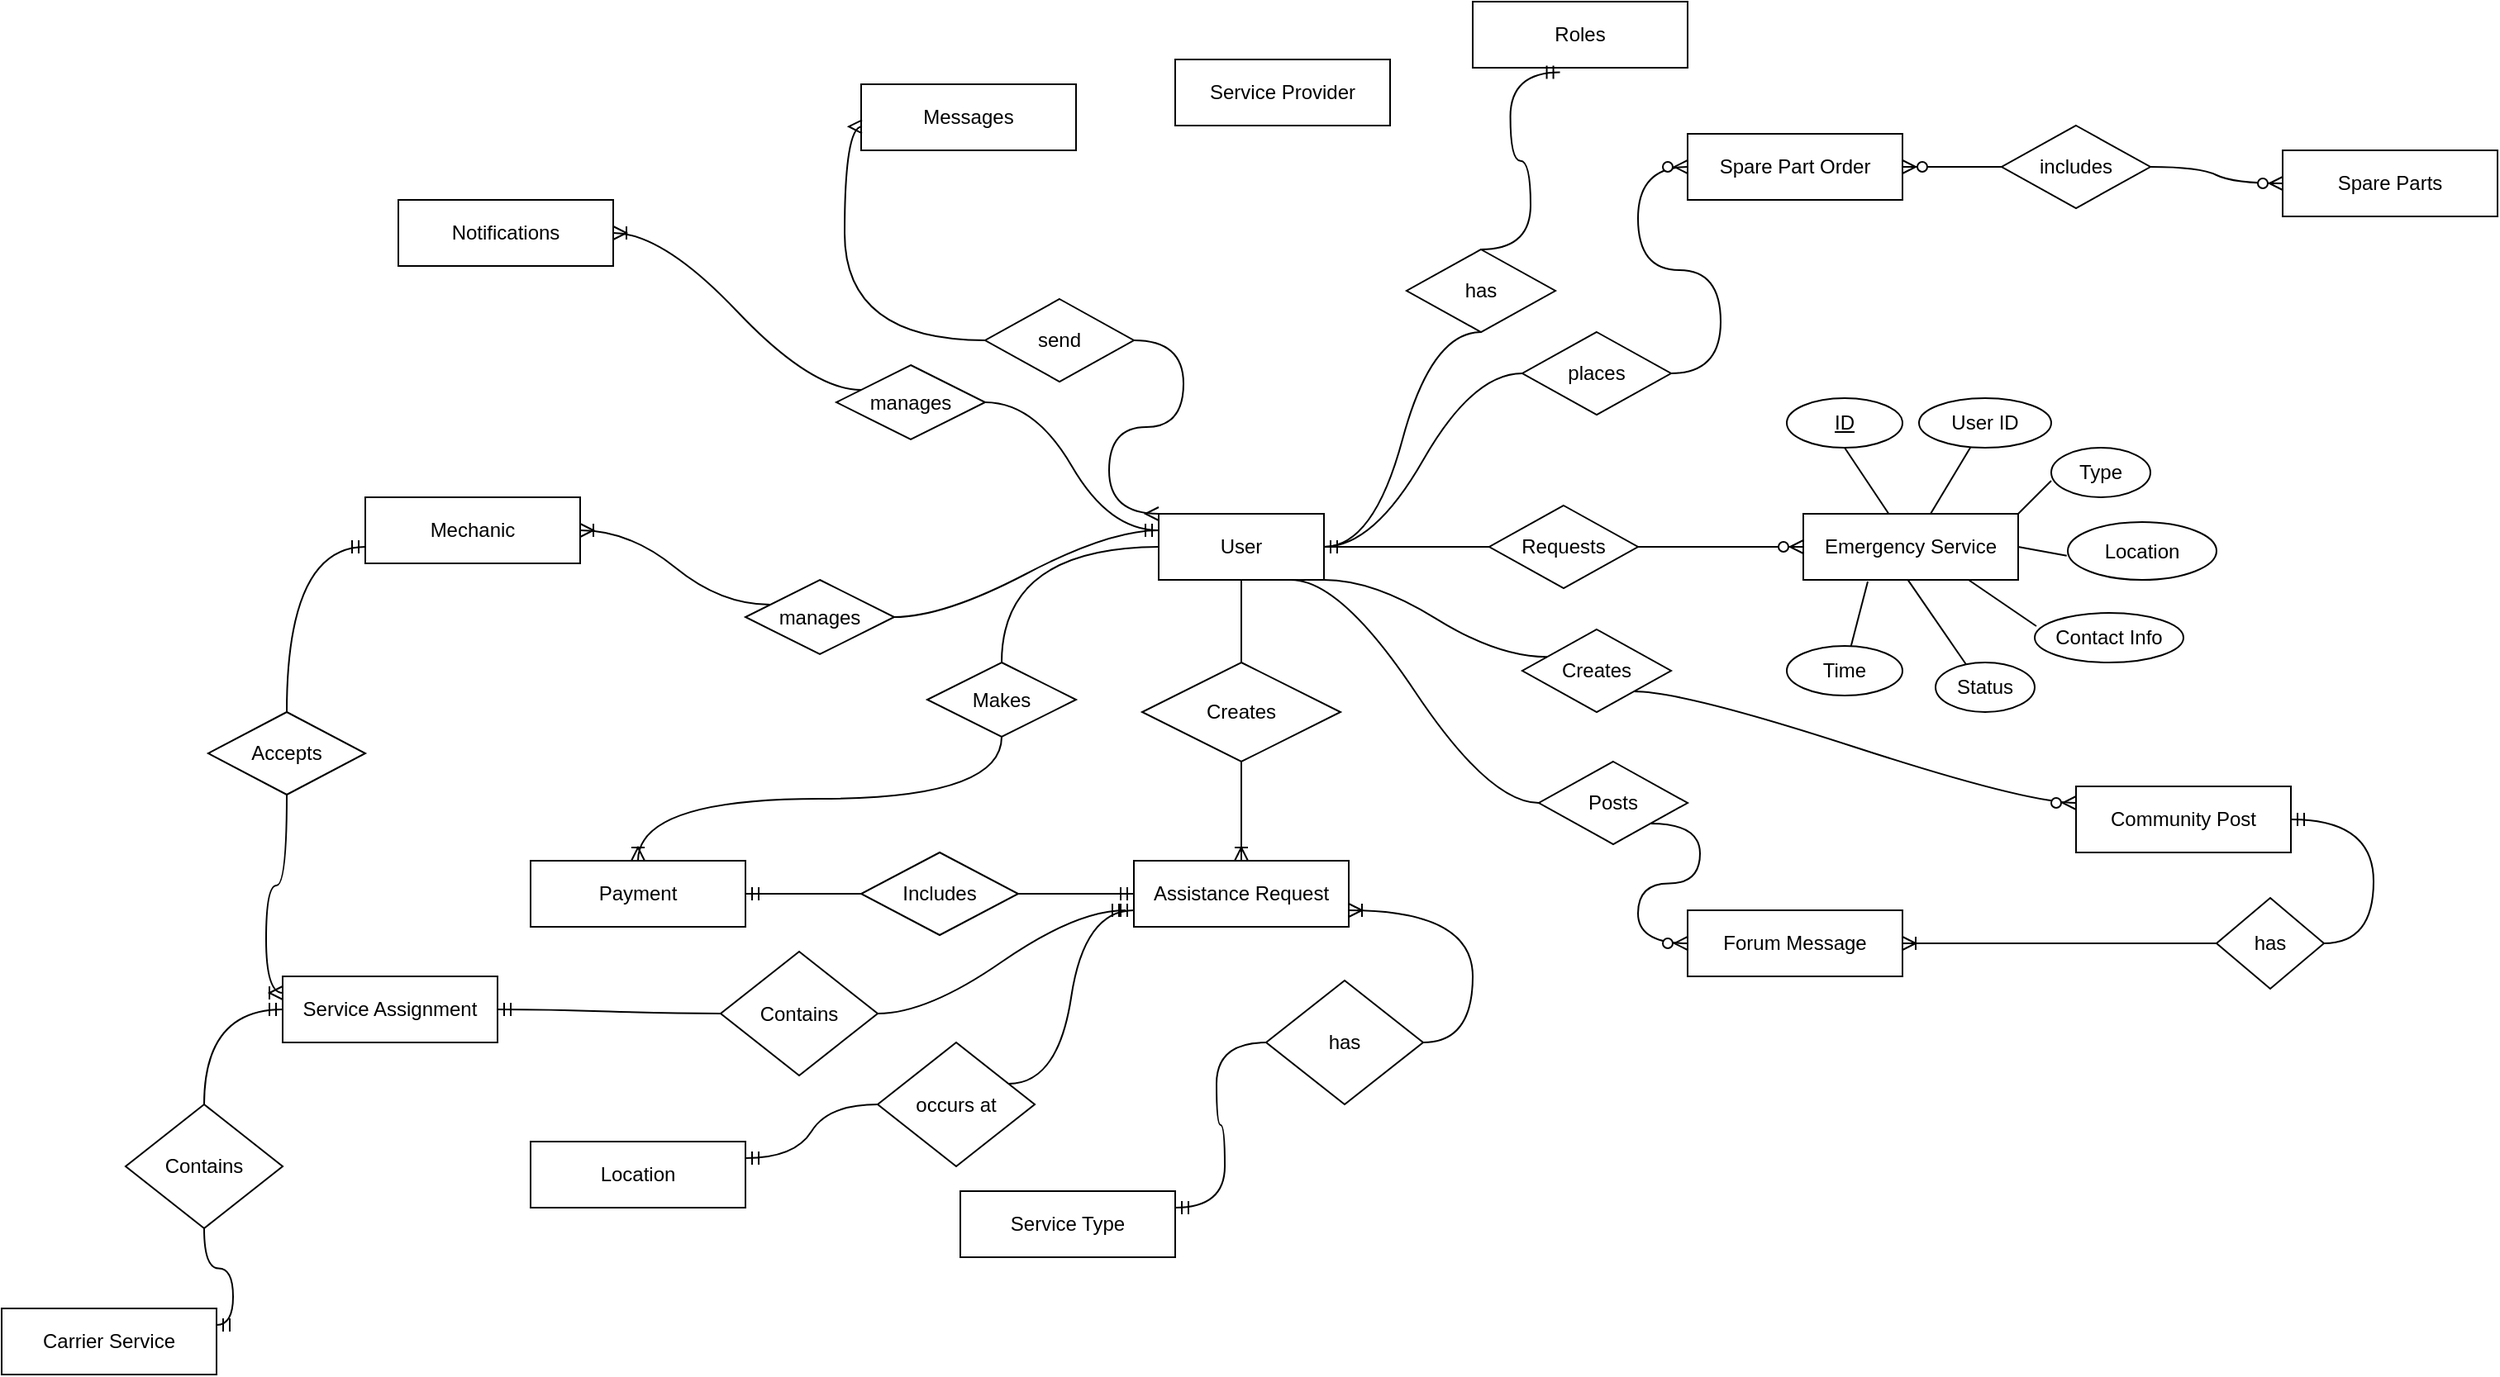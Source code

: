 <mxfile version="20.5.1" type="github">
  <diagram id="rWQMvQwaEjDZF5ZdrL_w" name="Page-1">
    <mxGraphModel dx="1034" dy="510" grid="1" gridSize="10" guides="1" tooltips="1" connect="1" arrows="1" fold="1" page="1" pageScale="1" pageWidth="3300" pageHeight="4681" math="0" shadow="0">
      <root>
        <mxCell id="0" />
        <mxCell id="1" parent="0" />
        <mxCell id="olxThDtGMyigZw1vae8e-85" value="User" style="whiteSpace=wrap;html=1;align=center;shadow=0;labelBackgroundColor=none;labelBorderColor=none;" parent="1" vertex="1">
          <mxGeometry x="1390" y="1860" width="100" height="40" as="geometry" />
        </mxCell>
        <mxCell id="olxThDtGMyigZw1vae8e-87" value="Emergency Service" style="whiteSpace=wrap;html=1;align=center;shadow=0;labelBackgroundColor=none;labelBorderColor=none;" parent="1" vertex="1">
          <mxGeometry x="1780" y="1860" width="130" height="40" as="geometry" />
        </mxCell>
        <mxCell id="olxThDtGMyigZw1vae8e-91" value="" style="edgeStyle=entityRelationEdgeStyle;fontSize=12;html=1;endArrow=ERzeroToMany;endFill=1;rounded=0;entryX=0;entryY=0.5;entryDx=0;entryDy=0;exitX=1;exitY=0.5;exitDx=0;exitDy=0;startArrow=none;" parent="1" source="olxThDtGMyigZw1vae8e-86" target="olxThDtGMyigZw1vae8e-87" edge="1">
          <mxGeometry width="100" height="100" relative="1" as="geometry">
            <mxPoint x="1700" y="1880" as="sourcePoint" />
            <mxPoint x="1800" y="1780" as="targetPoint" />
          </mxGeometry>
        </mxCell>
        <mxCell id="olxThDtGMyigZw1vae8e-86" value="Requests" style="shape=rhombus;perimeter=rhombusPerimeter;whiteSpace=wrap;html=1;align=center;shadow=0;labelBackgroundColor=none;labelBorderColor=none;" parent="1" vertex="1">
          <mxGeometry x="1590" y="1855" width="90" height="50" as="geometry" />
        </mxCell>
        <mxCell id="olxThDtGMyigZw1vae8e-93" value="" style="edgeStyle=entityRelationEdgeStyle;fontSize=12;html=1;endArrow=none;endFill=1;rounded=0;entryX=0;entryY=0.5;entryDx=0;entryDy=0;exitX=1;exitY=0.5;exitDx=0;exitDy=0;" parent="1" source="olxThDtGMyigZw1vae8e-85" target="olxThDtGMyigZw1vae8e-86" edge="1">
          <mxGeometry width="100" height="100" relative="1" as="geometry">
            <mxPoint x="1490" y="1880" as="sourcePoint" />
            <mxPoint x="1780" y="1880" as="targetPoint" />
          </mxGeometry>
        </mxCell>
        <mxCell id="olxThDtGMyigZw1vae8e-94" value="Assistance Request" style="whiteSpace=wrap;html=1;align=center;shadow=0;labelBackgroundColor=none;labelBorderColor=none;" parent="1" vertex="1">
          <mxGeometry x="1375" y="2070" width="130" height="40" as="geometry" />
        </mxCell>
        <mxCell id="olxThDtGMyigZw1vae8e-95" value="User ID" style="ellipse;whiteSpace=wrap;html=1;align=center;shadow=0;labelBackgroundColor=none;labelBorderColor=none;" parent="1" vertex="1">
          <mxGeometry x="1850" y="1790" width="80" height="30" as="geometry" />
        </mxCell>
        <mxCell id="olxThDtGMyigZw1vae8e-97" value="ID" style="ellipse;whiteSpace=wrap;html=1;align=center;fontStyle=4;shadow=0;labelBackgroundColor=none;labelBorderColor=none;" parent="1" vertex="1">
          <mxGeometry x="1770" y="1790" width="70" height="30" as="geometry" />
        </mxCell>
        <mxCell id="olxThDtGMyigZw1vae8e-98" value="Type" style="ellipse;whiteSpace=wrap;html=1;align=center;shadow=0;labelBackgroundColor=none;labelBorderColor=none;" parent="1" vertex="1">
          <mxGeometry x="1930" y="1820" width="60" height="30" as="geometry" />
        </mxCell>
        <mxCell id="olxThDtGMyigZw1vae8e-99" value="Location" style="ellipse;whiteSpace=wrap;html=1;align=center;shadow=0;labelBackgroundColor=none;labelBorderColor=none;" parent="1" vertex="1">
          <mxGeometry x="1940" y="1865" width="90" height="35" as="geometry" />
        </mxCell>
        <mxCell id="olxThDtGMyigZw1vae8e-100" value="Contact Info" style="ellipse;whiteSpace=wrap;html=1;align=center;shadow=0;labelBackgroundColor=none;labelBorderColor=none;" parent="1" vertex="1">
          <mxGeometry x="1920" y="1920" width="90" height="30" as="geometry" />
        </mxCell>
        <mxCell id="olxThDtGMyigZw1vae8e-101" value="Status" style="ellipse;whiteSpace=wrap;html=1;align=center;shadow=0;labelBackgroundColor=none;labelBorderColor=none;" parent="1" vertex="1">
          <mxGeometry x="1860" y="1950" width="60" height="30" as="geometry" />
        </mxCell>
        <mxCell id="olxThDtGMyigZw1vae8e-102" value="Time" style="ellipse;whiteSpace=wrap;html=1;align=center;shadow=0;labelBackgroundColor=none;labelBorderColor=none;" parent="1" vertex="1">
          <mxGeometry x="1770" y="1940" width="70" height="30" as="geometry" />
        </mxCell>
        <mxCell id="olxThDtGMyigZw1vae8e-103" value="" style="line;strokeWidth=1;rotatable=0;dashed=0;labelPosition=right;align=left;verticalAlign=middle;spacingTop=0;spacingLeft=6;points=[];portConstraint=eastwest;shadow=0;labelBackgroundColor=none;labelBorderColor=none;" parent="1" vertex="1">
          <mxGeometry x="1815" y="1855" width="60" height="10" as="geometry" />
        </mxCell>
        <mxCell id="olxThDtGMyigZw1vae8e-105" value="" style="endArrow=none;html=1;rounded=0;exitX=0.3;exitY=1.025;exitDx=0;exitDy=0;exitPerimeter=0;" parent="1" source="olxThDtGMyigZw1vae8e-87" target="olxThDtGMyigZw1vae8e-102" edge="1">
          <mxGeometry relative="1" as="geometry">
            <mxPoint x="1760" y="1910" as="sourcePoint" />
            <mxPoint x="1920" y="1910" as="targetPoint" />
          </mxGeometry>
        </mxCell>
        <mxCell id="olxThDtGMyigZw1vae8e-106" value="" style="endArrow=none;html=1;rounded=0;exitX=0.485;exitY=0.992;exitDx=0;exitDy=0;exitPerimeter=0;entryX=0.306;entryY=0.033;entryDx=0;entryDy=0;entryPerimeter=0;" parent="1" source="olxThDtGMyigZw1vae8e-87" target="olxThDtGMyigZw1vae8e-101" edge="1">
          <mxGeometry relative="1" as="geometry">
            <mxPoint x="1829" y="1911" as="sourcePoint" />
            <mxPoint x="1818.865" y="1950.092" as="targetPoint" />
          </mxGeometry>
        </mxCell>
        <mxCell id="olxThDtGMyigZw1vae8e-107" value="" style="endArrow=none;html=1;rounded=0;exitX=0.769;exitY=1;exitDx=0;exitDy=0;exitPerimeter=0;entryX=0.011;entryY=0.267;entryDx=0;entryDy=0;entryPerimeter=0;" parent="1" source="olxThDtGMyigZw1vae8e-87" target="olxThDtGMyigZw1vae8e-100" edge="1">
          <mxGeometry relative="1" as="geometry">
            <mxPoint x="1839" y="1921" as="sourcePoint" />
            <mxPoint x="1828.865" y="1960.092" as="targetPoint" />
          </mxGeometry>
        </mxCell>
        <mxCell id="olxThDtGMyigZw1vae8e-108" value="" style="endArrow=none;html=1;rounded=0;exitX=-0.007;exitY=0.581;exitDx=0;exitDy=0;exitPerimeter=0;entryX=1;entryY=0.5;entryDx=0;entryDy=0;" parent="1" source="olxThDtGMyigZw1vae8e-99" target="olxThDtGMyigZw1vae8e-87" edge="1">
          <mxGeometry relative="1" as="geometry">
            <mxPoint x="1849" y="1931" as="sourcePoint" />
            <mxPoint x="1838.865" y="1970.092" as="targetPoint" />
          </mxGeometry>
        </mxCell>
        <mxCell id="olxThDtGMyigZw1vae8e-109" value="" style="endArrow=none;html=1;rounded=0;exitX=0;exitY=0.667;exitDx=0;exitDy=0;exitPerimeter=0;entryX=1;entryY=0;entryDx=0;entryDy=0;" parent="1" source="olxThDtGMyigZw1vae8e-98" target="olxThDtGMyigZw1vae8e-87" edge="1">
          <mxGeometry relative="1" as="geometry">
            <mxPoint x="1859" y="1941" as="sourcePoint" />
            <mxPoint x="1848.865" y="1980.092" as="targetPoint" />
          </mxGeometry>
        </mxCell>
        <mxCell id="olxThDtGMyigZw1vae8e-110" value="" style="endArrow=none;html=1;rounded=0;" parent="1" source="olxThDtGMyigZw1vae8e-95" target="olxThDtGMyigZw1vae8e-87" edge="1">
          <mxGeometry relative="1" as="geometry">
            <mxPoint x="1869" y="1951" as="sourcePoint" />
            <mxPoint x="1858.865" y="1990.092" as="targetPoint" />
          </mxGeometry>
        </mxCell>
        <mxCell id="olxThDtGMyigZw1vae8e-111" value="" style="endArrow=none;html=1;rounded=0;exitX=0.5;exitY=1;exitDx=0;exitDy=0;" parent="1" source="olxThDtGMyigZw1vae8e-97" target="olxThDtGMyigZw1vae8e-87" edge="1">
          <mxGeometry relative="1" as="geometry">
            <mxPoint x="1879" y="1961" as="sourcePoint" />
            <mxPoint x="1820" y="1870" as="targetPoint" />
          </mxGeometry>
        </mxCell>
        <mxCell id="olxThDtGMyigZw1vae8e-112" value="" style="fontSize=12;html=1;endArrow=ERoneToMany;rounded=0;exitX=0.5;exitY=1;exitDx=0;exitDy=0;entryX=0.5;entryY=0;entryDx=0;entryDy=0;" parent="1" source="olxThDtGMyigZw1vae8e-85" target="olxThDtGMyigZw1vae8e-94" edge="1">
          <mxGeometry width="100" height="100" relative="1" as="geometry">
            <mxPoint x="1700" y="2010" as="sourcePoint" />
            <mxPoint x="1800" y="1910" as="targetPoint" />
          </mxGeometry>
        </mxCell>
        <mxCell id="olxThDtGMyigZw1vae8e-113" value="Creates" style="shape=rhombus;perimeter=rhombusPerimeter;whiteSpace=wrap;html=1;align=center;shadow=0;labelBackgroundColor=none;labelBorderColor=none;" parent="1" vertex="1">
          <mxGeometry x="1380" y="1950" width="120" height="60" as="geometry" />
        </mxCell>
        <mxCell id="olxThDtGMyigZw1vae8e-114" value="" style="edgeStyle=entityRelationEdgeStyle;fontSize=12;html=1;endArrow=ERmandOne;startArrow=none;rounded=0;exitX=1;exitY=0.5;exitDx=0;exitDy=0;entryX=0;entryY=0.5;entryDx=0;entryDy=0;" parent="1" source="olxThDtGMyigZw1vae8e-116" target="olxThDtGMyigZw1vae8e-94" edge="1">
          <mxGeometry width="100" height="100" relative="1" as="geometry">
            <mxPoint x="1550" y="2160" as="sourcePoint" />
            <mxPoint x="1650" y="2060" as="targetPoint" />
          </mxGeometry>
        </mxCell>
        <mxCell id="olxThDtGMyigZw1vae8e-115" value="Payment" style="whiteSpace=wrap;html=1;align=center;shadow=0;labelBackgroundColor=none;labelBorderColor=none;" parent="1" vertex="1">
          <mxGeometry x="1010" y="2070" width="130" height="40" as="geometry" />
        </mxCell>
        <mxCell id="olxThDtGMyigZw1vae8e-118" value="" style="fontSize=12;html=1;endArrow=ERoneToMany;rounded=0;exitX=0.5;exitY=1;exitDx=0;exitDy=0;entryX=0.5;entryY=0;entryDx=0;entryDy=0;edgeStyle=orthogonalEdgeStyle;curved=1;startArrow=none;" parent="1" source="olxThDtGMyigZw1vae8e-119" target="olxThDtGMyigZw1vae8e-115" edge="1">
          <mxGeometry width="100" height="100" relative="1" as="geometry">
            <mxPoint x="1390" y="1880" as="sourcePoint" />
            <mxPoint x="1390" y="2050" as="targetPoint" />
          </mxGeometry>
        </mxCell>
        <mxCell id="olxThDtGMyigZw1vae8e-120" value="Service Type" style="whiteSpace=wrap;html=1;align=center;shadow=0;labelBackgroundColor=none;labelBorderColor=none;" parent="1" vertex="1">
          <mxGeometry x="1270" y="2270" width="130" height="40" as="geometry" />
        </mxCell>
        <mxCell id="olxThDtGMyigZw1vae8e-121" value="Location" style="whiteSpace=wrap;html=1;align=center;shadow=0;labelBackgroundColor=none;labelBorderColor=none;" parent="1" vertex="1">
          <mxGeometry x="1010" y="2240" width="130" height="40" as="geometry" />
        </mxCell>
        <mxCell id="olxThDtGMyigZw1vae8e-122" value="Community Post" style="whiteSpace=wrap;html=1;align=center;shadow=0;labelBackgroundColor=none;labelBorderColor=none;" parent="1" vertex="1">
          <mxGeometry x="1945" y="2025" width="130" height="40" as="geometry" />
        </mxCell>
        <mxCell id="olxThDtGMyigZw1vae8e-123" value="Forum Message" style="whiteSpace=wrap;html=1;align=center;shadow=0;labelBackgroundColor=none;labelBorderColor=none;" parent="1" vertex="1">
          <mxGeometry x="1710" y="2100" width="130" height="40" as="geometry" />
        </mxCell>
        <mxCell id="olxThDtGMyigZw1vae8e-116" value="Includes" style="shape=rhombus;perimeter=rhombusPerimeter;whiteSpace=wrap;html=1;align=center;shadow=0;labelBackgroundColor=none;labelBorderColor=none;" parent="1" vertex="1">
          <mxGeometry x="1210" y="2065" width="95" height="50" as="geometry" />
        </mxCell>
        <mxCell id="olxThDtGMyigZw1vae8e-124" value="" style="edgeStyle=entityRelationEdgeStyle;fontSize=12;html=1;endArrow=none;startArrow=ERmandOne;rounded=0;exitX=1;exitY=0.5;exitDx=0;exitDy=0;entryX=0;entryY=0.5;entryDx=0;entryDy=0;" parent="1" source="olxThDtGMyigZw1vae8e-115" target="olxThDtGMyigZw1vae8e-116" edge="1">
          <mxGeometry width="100" height="100" relative="1" as="geometry">
            <mxPoint x="1140" y="2090" as="sourcePoint" />
            <mxPoint x="1375" y="2090" as="targetPoint" />
          </mxGeometry>
        </mxCell>
        <mxCell id="olxThDtGMyigZw1vae8e-119" value="Makes" style="shape=rhombus;perimeter=rhombusPerimeter;whiteSpace=wrap;html=1;align=center;shadow=0;labelBackgroundColor=none;labelBorderColor=none;" parent="1" vertex="1">
          <mxGeometry x="1250" y="1950" width="90" height="45" as="geometry" />
        </mxCell>
        <mxCell id="olxThDtGMyigZw1vae8e-125" value="" style="fontSize=12;html=1;endArrow=none;rounded=0;exitX=0.5;exitY=1;exitDx=0;exitDy=0;entryX=0.5;entryY=0;entryDx=0;entryDy=0;edgeStyle=orthogonalEdgeStyle;curved=1;" parent="1" target="olxThDtGMyigZw1vae8e-119" edge="1">
          <mxGeometry width="100" height="100" relative="1" as="geometry">
            <mxPoint x="1390" y="1880" as="sourcePoint" />
            <mxPoint x="1075" y="2070" as="targetPoint" />
          </mxGeometry>
        </mxCell>
        <mxCell id="olxThDtGMyigZw1vae8e-126" value="" style="edgeStyle=entityRelationEdgeStyle;fontSize=12;html=1;endArrow=ERzeroToMany;endFill=1;rounded=0;curved=1;exitX=1;exitY=1;exitDx=0;exitDy=0;entryX=0;entryY=0.25;entryDx=0;entryDy=0;startArrow=none;" parent="1" source="olxThDtGMyigZw1vae8e-131" target="olxThDtGMyigZw1vae8e-122" edge="1">
          <mxGeometry width="100" height="100" relative="1" as="geometry">
            <mxPoint x="1510" y="2140" as="sourcePoint" />
            <mxPoint x="1610" y="2040" as="targetPoint" />
          </mxGeometry>
        </mxCell>
        <mxCell id="olxThDtGMyigZw1vae8e-127" value="" style="edgeStyle=entityRelationEdgeStyle;fontSize=12;html=1;endArrow=ERzeroToMany;endFill=1;rounded=0;curved=1;exitX=1;exitY=1;exitDx=0;exitDy=0;entryX=0;entryY=0.5;entryDx=0;entryDy=0;startArrow=none;" parent="1" source="olxThDtGMyigZw1vae8e-128" target="olxThDtGMyigZw1vae8e-123" edge="1">
          <mxGeometry width="100" height="100" relative="1" as="geometry">
            <mxPoint x="1470" y="1900" as="sourcePoint" />
            <mxPoint x="1720" y="2300" as="targetPoint" />
          </mxGeometry>
        </mxCell>
        <mxCell id="olxThDtGMyigZw1vae8e-128" value="Posts" style="shape=rhombus;perimeter=rhombusPerimeter;whiteSpace=wrap;html=1;align=center;shadow=0;labelBackgroundColor=none;labelBorderColor=none;" parent="1" vertex="1">
          <mxGeometry x="1620" y="2010" width="90" height="50" as="geometry" />
        </mxCell>
        <mxCell id="olxThDtGMyigZw1vae8e-130" value="" style="edgeStyle=entityRelationEdgeStyle;fontSize=12;html=1;endArrow=none;endFill=1;rounded=0;curved=1;exitX=1;exitY=1;exitDx=0;exitDy=0;entryX=0;entryY=0.5;entryDx=0;entryDy=0;" parent="1" target="olxThDtGMyigZw1vae8e-128" edge="1">
          <mxGeometry width="100" height="100" relative="1" as="geometry">
            <mxPoint x="1470" y="1900" as="sourcePoint" />
            <mxPoint x="1720" y="2321" as="targetPoint" />
          </mxGeometry>
        </mxCell>
        <mxCell id="olxThDtGMyigZw1vae8e-131" value="Creates" style="shape=rhombus;perimeter=rhombusPerimeter;whiteSpace=wrap;html=1;align=center;shadow=0;labelBackgroundColor=none;labelBorderColor=none;" parent="1" vertex="1">
          <mxGeometry x="1610" y="1930" width="90" height="50" as="geometry" />
        </mxCell>
        <mxCell id="olxThDtGMyigZw1vae8e-132" value="" style="edgeStyle=entityRelationEdgeStyle;fontSize=12;html=1;endArrow=none;endFill=1;rounded=0;curved=1;exitX=1;exitY=1;exitDx=0;exitDy=0;entryX=0;entryY=0.25;entryDx=0;entryDy=0;" parent="1" source="olxThDtGMyigZw1vae8e-85" target="olxThDtGMyigZw1vae8e-131" edge="1">
          <mxGeometry width="100" height="100" relative="1" as="geometry">
            <mxPoint x="1490" y="1900" as="sourcePoint" />
            <mxPoint x="1660" y="2060" as="targetPoint" />
          </mxGeometry>
        </mxCell>
        <mxCell id="olxThDtGMyigZw1vae8e-133" value="Roles" style="whiteSpace=wrap;html=1;align=center;shadow=0;labelBackgroundColor=none;labelBorderColor=none;" parent="1" vertex="1">
          <mxGeometry x="1580" y="1550" width="130" height="40" as="geometry" />
        </mxCell>
        <mxCell id="olxThDtGMyigZw1vae8e-135" value="" style="edgeStyle=entityRelationEdgeStyle;fontSize=12;html=1;endArrow=ERmandOne;startArrow=none;rounded=0;curved=1;exitX=0.5;exitY=0;exitDx=0;exitDy=0;entryX=0.406;entryY=1.068;entryDx=0;entryDy=0;entryPerimeter=0;" parent="1" source="olxThDtGMyigZw1vae8e-136" target="olxThDtGMyigZw1vae8e-133" edge="1">
          <mxGeometry width="100" height="100" relative="1" as="geometry">
            <mxPoint x="1180" y="1770" as="sourcePoint" />
            <mxPoint x="1280" y="1670" as="targetPoint" />
          </mxGeometry>
        </mxCell>
        <mxCell id="olxThDtGMyigZw1vae8e-137" value="" style="edgeStyle=entityRelationEdgeStyle;fontSize=12;html=1;endArrow=ERmandOne;startArrow=none;rounded=0;curved=1;exitX=1;exitY=0.25;exitDx=0;exitDy=0;" parent="1" source="olxThDtGMyigZw1vae8e-138" edge="1">
          <mxGeometry width="100" height="100" relative="1" as="geometry">
            <mxPoint x="1275" y="2200" as="sourcePoint" />
            <mxPoint x="1375" y="2100" as="targetPoint" />
          </mxGeometry>
        </mxCell>
        <mxCell id="olxThDtGMyigZw1vae8e-138" value="occurs at" style="shape=rhombus;perimeter=rhombusPerimeter;whiteSpace=wrap;html=1;align=center;shadow=0;labelBackgroundColor=none;labelBorderColor=none;" parent="1" vertex="1">
          <mxGeometry x="1220" y="2180" width="95" height="75" as="geometry" />
        </mxCell>
        <mxCell id="olxThDtGMyigZw1vae8e-140" value="" style="edgeStyle=entityRelationEdgeStyle;fontSize=12;html=1;endArrow=none;startArrow=ERmandOne;rounded=0;curved=1;exitX=1;exitY=0.25;exitDx=0;exitDy=0;" parent="1" source="olxThDtGMyigZw1vae8e-121" target="olxThDtGMyigZw1vae8e-138" edge="1">
          <mxGeometry width="100" height="100" relative="1" as="geometry">
            <mxPoint x="1140" y="2250.0" as="sourcePoint" />
            <mxPoint x="1375" y="2100.0" as="targetPoint" />
          </mxGeometry>
        </mxCell>
        <mxCell id="olxThDtGMyigZw1vae8e-141" value="Service Assignment" style="whiteSpace=wrap;html=1;align=center;shadow=0;labelBackgroundColor=none;labelBorderColor=none;" parent="1" vertex="1">
          <mxGeometry x="860" y="2140" width="130" height="40" as="geometry" />
        </mxCell>
        <mxCell id="olxThDtGMyigZw1vae8e-142" value="" style="edgeStyle=entityRelationEdgeStyle;fontSize=12;html=1;endArrow=ERmandOne;startArrow=none;rounded=0;curved=1;exitX=1;exitY=0.5;exitDx=0;exitDy=0;" parent="1" source="olxThDtGMyigZw1vae8e-143" edge="1">
          <mxGeometry width="100" height="100" relative="1" as="geometry">
            <mxPoint x="1120" y="2210" as="sourcePoint" />
            <mxPoint x="1370" y="2100" as="targetPoint" />
          </mxGeometry>
        </mxCell>
        <mxCell id="olxThDtGMyigZw1vae8e-143" value="Contains" style="shape=rhombus;perimeter=rhombusPerimeter;whiteSpace=wrap;html=1;align=center;shadow=0;labelBackgroundColor=none;labelBorderColor=none;" parent="1" vertex="1">
          <mxGeometry x="1125" y="2125" width="95" height="75" as="geometry" />
        </mxCell>
        <mxCell id="olxThDtGMyigZw1vae8e-144" value="" style="edgeStyle=entityRelationEdgeStyle;fontSize=12;html=1;endArrow=none;startArrow=ERmandOne;rounded=0;curved=1;exitX=1;exitY=0.5;exitDx=0;exitDy=0;" parent="1" source="olxThDtGMyigZw1vae8e-141" target="olxThDtGMyigZw1vae8e-143" edge="1">
          <mxGeometry width="100" height="100" relative="1" as="geometry">
            <mxPoint x="980" y="2180.0" as="sourcePoint" />
            <mxPoint x="1370" y="2100.0" as="targetPoint" />
          </mxGeometry>
        </mxCell>
        <mxCell id="olxThDtGMyigZw1vae8e-145" value="" style="edgeStyle=entityRelationEdgeStyle;fontSize=12;html=1;endArrow=ERoneToMany;startArrow=none;rounded=0;curved=1;entryX=1;entryY=0.75;entryDx=0;entryDy=0;" parent="1" source="olxThDtGMyigZw1vae8e-146" target="olxThDtGMyigZw1vae8e-94" edge="1">
          <mxGeometry width="100" height="100" relative="1" as="geometry">
            <mxPoint x="1410" y="2300" as="sourcePoint" />
            <mxPoint x="1480" y="2110" as="targetPoint" />
          </mxGeometry>
        </mxCell>
        <mxCell id="olxThDtGMyigZw1vae8e-146" value="has" style="shape=rhombus;perimeter=rhombusPerimeter;whiteSpace=wrap;html=1;align=center;shadow=0;labelBackgroundColor=none;labelBorderColor=none;" parent="1" vertex="1">
          <mxGeometry x="1455" y="2142.5" width="95" height="75" as="geometry" />
        </mxCell>
        <mxCell id="olxThDtGMyigZw1vae8e-147" value="" style="edgeStyle=entityRelationEdgeStyle;fontSize=12;html=1;endArrow=none;startArrow=ERmandOne;rounded=0;curved=1;entryX=0;entryY=0.5;entryDx=0;entryDy=0;exitX=1;exitY=0.25;exitDx=0;exitDy=0;" parent="1" source="olxThDtGMyigZw1vae8e-120" target="olxThDtGMyigZw1vae8e-146" edge="1">
          <mxGeometry width="100" height="100" relative="1" as="geometry">
            <mxPoint x="1410" y="2300.0" as="sourcePoint" />
            <mxPoint x="1505" y="2100.0" as="targetPoint" />
          </mxGeometry>
        </mxCell>
        <mxCell id="olxThDtGMyigZw1vae8e-148" value="" style="edgeStyle=entityRelationEdgeStyle;fontSize=12;html=1;endArrow=ERoneToMany;startArrow=none;rounded=0;curved=1;" parent="1" source="olxThDtGMyigZw1vae8e-149" target="olxThDtGMyigZw1vae8e-123" edge="1">
          <mxGeometry width="100" height="100" relative="1" as="geometry">
            <mxPoint x="1790" y="2080" as="sourcePoint" />
            <mxPoint x="1890" y="1980" as="targetPoint" />
          </mxGeometry>
        </mxCell>
        <mxCell id="olxThDtGMyigZw1vae8e-149" value="has" style="shape=rhombus;perimeter=rhombusPerimeter;whiteSpace=wrap;html=1;align=center;shadow=0;labelBackgroundColor=none;labelBorderColor=none;" parent="1" vertex="1">
          <mxGeometry x="2030" y="2092.5" width="65" height="55" as="geometry" />
        </mxCell>
        <mxCell id="olxThDtGMyigZw1vae8e-150" value="" style="edgeStyle=entityRelationEdgeStyle;fontSize=12;html=1;endArrow=none;startArrow=ERmandOne;rounded=0;curved=1;exitX=1;exitY=0.5;exitDx=0;exitDy=0;" parent="1" source="olxThDtGMyigZw1vae8e-122" target="olxThDtGMyigZw1vae8e-149" edge="1">
          <mxGeometry width="100" height="100" relative="1" as="geometry">
            <mxPoint x="1790" y="2080.0" as="sourcePoint" />
            <mxPoint x="1850" y="2321" as="targetPoint" />
          </mxGeometry>
        </mxCell>
        <mxCell id="olxThDtGMyigZw1vae8e-151" value="Spare Part Order" style="whiteSpace=wrap;html=1;align=center;shadow=0;labelBackgroundColor=none;labelBorderColor=none;" parent="1" vertex="1">
          <mxGeometry x="1710" y="1630" width="130" height="40" as="geometry" />
        </mxCell>
        <mxCell id="olxThDtGMyigZw1vae8e-152" value="Spare Parts" style="whiteSpace=wrap;html=1;align=center;shadow=0;labelBackgroundColor=none;labelBorderColor=none;" parent="1" vertex="1">
          <mxGeometry x="2070" y="1640" width="130" height="40" as="geometry" />
        </mxCell>
        <mxCell id="olxThDtGMyigZw1vae8e-153" value="" style="edgeStyle=entityRelationEdgeStyle;fontSize=12;html=1;endArrow=ERzeroToMany;startArrow=none;rounded=0;curved=1;entryX=0;entryY=0.5;entryDx=0;entryDy=0;" parent="1" source="olxThDtGMyigZw1vae8e-158" target="olxThDtGMyigZw1vae8e-151" edge="1">
          <mxGeometry width="100" height="100" relative="1" as="geometry">
            <mxPoint x="1490" y="1880" as="sourcePoint" />
            <mxPoint x="1590" y="1780" as="targetPoint" />
          </mxGeometry>
        </mxCell>
        <mxCell id="olxThDtGMyigZw1vae8e-155" value="" style="edgeStyle=entityRelationEdgeStyle;fontSize=12;html=1;endArrow=ERzeroToMany;endFill=1;startArrow=none;rounded=0;curved=1;entryX=0;entryY=0.5;entryDx=0;entryDy=0;" parent="1" source="olxThDtGMyigZw1vae8e-156" target="olxThDtGMyigZw1vae8e-152" edge="1">
          <mxGeometry width="100" height="100" relative="1" as="geometry">
            <mxPoint x="1840" y="1650" as="sourcePoint" />
            <mxPoint x="1940" y="1550" as="targetPoint" />
          </mxGeometry>
        </mxCell>
        <mxCell id="olxThDtGMyigZw1vae8e-156" value="includes" style="shape=rhombus;perimeter=rhombusPerimeter;whiteSpace=wrap;html=1;align=center;shadow=0;labelBackgroundColor=none;labelBorderColor=none;" parent="1" vertex="1">
          <mxGeometry x="1900" y="1625" width="90" height="50" as="geometry" />
        </mxCell>
        <mxCell id="olxThDtGMyigZw1vae8e-157" value="" style="edgeStyle=entityRelationEdgeStyle;fontSize=12;html=1;endArrow=none;endFill=1;startArrow=ERzeroToMany;rounded=0;curved=1;entryX=0;entryY=0.5;entryDx=0;entryDy=0;" parent="1" target="olxThDtGMyigZw1vae8e-156" edge="1">
          <mxGeometry width="100" height="100" relative="1" as="geometry">
            <mxPoint x="1840" y="1650" as="sourcePoint" />
            <mxPoint x="2070" y="1660" as="targetPoint" />
          </mxGeometry>
        </mxCell>
        <mxCell id="olxThDtGMyigZw1vae8e-158" value="places" style="shape=rhombus;perimeter=rhombusPerimeter;whiteSpace=wrap;html=1;align=center;shadow=0;labelBackgroundColor=none;labelBorderColor=none;" parent="1" vertex="1">
          <mxGeometry x="1610" y="1750" width="90" height="50" as="geometry" />
        </mxCell>
        <mxCell id="olxThDtGMyigZw1vae8e-159" value="" style="edgeStyle=entityRelationEdgeStyle;fontSize=12;html=1;endArrow=none;startArrow=ERmandOne;rounded=0;curved=1;entryX=0;entryY=0.5;entryDx=0;entryDy=0;" parent="1" target="olxThDtGMyigZw1vae8e-158" edge="1">
          <mxGeometry width="100" height="100" relative="1" as="geometry">
            <mxPoint x="1490" y="1880" as="sourcePoint" />
            <mxPoint x="1710" y="1650" as="targetPoint" />
          </mxGeometry>
        </mxCell>
        <mxCell id="olxThDtGMyigZw1vae8e-160" value="Mechanic" style="whiteSpace=wrap;html=1;align=center;shadow=0;labelBackgroundColor=none;labelBorderColor=none;" parent="1" vertex="1">
          <mxGeometry x="910" y="1850" width="130" height="40" as="geometry" />
        </mxCell>
        <mxCell id="olxThDtGMyigZw1vae8e-165" value="" style="edgeStyle=entityRelationEdgeStyle;fontSize=12;html=1;endArrow=ERoneToMany;startArrow=none;rounded=0;curved=1;exitX=0;exitY=0.25;exitDx=0;exitDy=0;" parent="1" source="olxThDtGMyigZw1vae8e-166" target="olxThDtGMyigZw1vae8e-160" edge="1">
          <mxGeometry width="100" height="100" relative="1" as="geometry">
            <mxPoint x="1000" y="1912.5" as="sourcePoint" />
            <mxPoint x="1100" y="1812.5" as="targetPoint" />
          </mxGeometry>
        </mxCell>
        <mxCell id="olxThDtGMyigZw1vae8e-166" value="manages" style="shape=rhombus;perimeter=rhombusPerimeter;whiteSpace=wrap;html=1;align=center;shadow=0;labelBackgroundColor=none;labelBorderColor=none;" parent="1" vertex="1">
          <mxGeometry x="1140" y="1900" width="90" height="45" as="geometry" />
        </mxCell>
        <mxCell id="olxThDtGMyigZw1vae8e-169" value="" style="edgeStyle=entityRelationEdgeStyle;fontSize=12;html=1;endArrow=none;startArrow=ERmandOne;rounded=0;curved=1;exitX=0;exitY=0.25;exitDx=0;exitDy=0;" parent="1" source="olxThDtGMyigZw1vae8e-85" target="olxThDtGMyigZw1vae8e-166" edge="1">
          <mxGeometry width="100" height="100" relative="1" as="geometry">
            <mxPoint x="1390" y="1870" as="sourcePoint" />
            <mxPoint x="1100" y="1812.5" as="targetPoint" />
          </mxGeometry>
        </mxCell>
        <mxCell id="olxThDtGMyigZw1vae8e-136" value="has" style="shape=rhombus;perimeter=rhombusPerimeter;whiteSpace=wrap;html=1;align=center;shadow=0;labelBackgroundColor=none;labelBorderColor=none;" parent="1" vertex="1">
          <mxGeometry x="1540" y="1700" width="90" height="50" as="geometry" />
        </mxCell>
        <mxCell id="olxThDtGMyigZw1vae8e-171" value="" style="edgeStyle=entityRelationEdgeStyle;fontSize=12;html=1;endArrow=none;startArrow=ERmandOne;rounded=0;curved=1;entryX=0.5;entryY=1;entryDx=0;entryDy=0;" parent="1" source="olxThDtGMyigZw1vae8e-85" target="olxThDtGMyigZw1vae8e-136" edge="1">
          <mxGeometry width="100" height="100" relative="1" as="geometry">
            <mxPoint x="1490" y="1870" as="sourcePoint" />
            <mxPoint x="1450" y="1725" as="targetPoint" />
          </mxGeometry>
        </mxCell>
        <mxCell id="olxThDtGMyigZw1vae8e-173" value="Messages" style="whiteSpace=wrap;html=1;align=center;shadow=0;labelBackgroundColor=none;labelBorderColor=none;" parent="1" vertex="1">
          <mxGeometry x="1210" y="1600" width="130" height="40" as="geometry" />
        </mxCell>
        <mxCell id="olxThDtGMyigZw1vae8e-175" value="" style="edgeStyle=entityRelationEdgeStyle;fontSize=12;html=1;endArrow=ERmany;startArrow=none;rounded=0;curved=1;" parent="1" source="olxThDtGMyigZw1vae8e-174" edge="1">
          <mxGeometry width="100" height="100" relative="1" as="geometry">
            <mxPoint x="1315" y="1650" as="sourcePoint" />
            <mxPoint x="1390" y="1860" as="targetPoint" />
          </mxGeometry>
        </mxCell>
        <mxCell id="olxThDtGMyigZw1vae8e-174" value="send" style="shape=rhombus;perimeter=rhombusPerimeter;whiteSpace=wrap;html=1;align=center;shadow=0;labelBackgroundColor=none;labelBorderColor=none;" parent="1" vertex="1">
          <mxGeometry x="1285" y="1730" width="90" height="50" as="geometry" />
        </mxCell>
        <mxCell id="olxThDtGMyigZw1vae8e-176" value="" style="fontSize=12;html=1;endArrow=none;startArrow=ERmany;rounded=0;entryX=0;entryY=0.5;entryDx=0;entryDy=0;exitX=0.004;exitY=0.641;exitDx=0;exitDy=0;exitPerimeter=0;elbow=vertical;edgeStyle=orthogonalEdgeStyle;curved=1;" parent="1" source="olxThDtGMyigZw1vae8e-173" target="olxThDtGMyigZw1vae8e-174" edge="1">
          <mxGeometry width="100" height="100" relative="1" as="geometry">
            <mxPoint x="1315" y="1650" as="sourcePoint" />
            <mxPoint x="1390" y="1860" as="targetPoint" />
          </mxGeometry>
        </mxCell>
        <mxCell id="olxThDtGMyigZw1vae8e-177" value="Carrier Service" style="whiteSpace=wrap;html=1;align=center;shadow=0;labelBackgroundColor=none;labelBorderColor=none;" parent="1" vertex="1">
          <mxGeometry x="690" y="2341" width="130" height="40" as="geometry" />
        </mxCell>
        <mxCell id="rgutTOAmANJ4pL7Stby1-1" value="Notifications" style="whiteSpace=wrap;html=1;align=center;shadow=0;labelBackgroundColor=none;labelBorderColor=none;" vertex="1" parent="1">
          <mxGeometry x="930" y="1670" width="130" height="40" as="geometry" />
        </mxCell>
        <mxCell id="rgutTOAmANJ4pL7Stby1-2" value="" style="edgeStyle=entityRelationEdgeStyle;fontSize=12;html=1;endArrow=ERoneToMany;startArrow=none;rounded=0;curved=1;elbow=vertical;exitX=0;exitY=0.25;exitDx=0;exitDy=0;" edge="1" parent="1" source="rgutTOAmANJ4pL7Stby1-3" target="rgutTOAmANJ4pL7Stby1-1">
          <mxGeometry width="100" height="100" relative="1" as="geometry">
            <mxPoint x="1140" y="1820" as="sourcePoint" />
            <mxPoint x="1240" y="1720" as="targetPoint" />
          </mxGeometry>
        </mxCell>
        <mxCell id="rgutTOAmANJ4pL7Stby1-3" value="manages" style="shape=rhombus;perimeter=rhombusPerimeter;whiteSpace=wrap;html=1;align=center;shadow=0;labelBackgroundColor=none;labelBorderColor=none;" vertex="1" parent="1">
          <mxGeometry x="1195" y="1770" width="90" height="45" as="geometry" />
        </mxCell>
        <mxCell id="rgutTOAmANJ4pL7Stby1-4" value="" style="edgeStyle=entityRelationEdgeStyle;fontSize=12;html=1;endArrow=none;startArrow=ERmandOne;rounded=0;curved=1;elbow=vertical;exitX=0;exitY=0.25;exitDx=0;exitDy=0;" edge="1" parent="1" source="olxThDtGMyigZw1vae8e-85" target="rgutTOAmANJ4pL7Stby1-3">
          <mxGeometry width="100" height="100" relative="1" as="geometry">
            <mxPoint x="1390" y="1870" as="sourcePoint" />
            <mxPoint x="1080" y="1720" as="targetPoint" />
          </mxGeometry>
        </mxCell>
        <mxCell id="rgutTOAmANJ4pL7Stby1-5" value="Service Provider" style="whiteSpace=wrap;html=1;align=center;shadow=0;labelBackgroundColor=none;labelBorderColor=none;" vertex="1" parent="1">
          <mxGeometry x="1400" y="1585" width="130" height="40" as="geometry" />
        </mxCell>
        <mxCell id="rgutTOAmANJ4pL7Stby1-7" value="" style="edgeStyle=orthogonalEdgeStyle;fontSize=12;html=1;endArrow=ERmandOne;startArrow=none;rounded=0;curved=1;elbow=vertical;exitX=0.5;exitY=0;exitDx=0;exitDy=0;entryX=0;entryY=0.5;entryDx=0;entryDy=0;" edge="1" parent="1" source="rgutTOAmANJ4pL7Stby1-8" target="olxThDtGMyigZw1vae8e-141">
          <mxGeometry width="100" height="100" relative="1" as="geometry">
            <mxPoint x="760" y="2267.5" as="sourcePoint" />
            <mxPoint x="860" y="2167.5" as="targetPoint" />
          </mxGeometry>
        </mxCell>
        <mxCell id="rgutTOAmANJ4pL7Stby1-8" value="Contains" style="shape=rhombus;perimeter=rhombusPerimeter;whiteSpace=wrap;html=1;align=center;shadow=0;labelBackgroundColor=none;labelBorderColor=none;" vertex="1" parent="1">
          <mxGeometry x="765" y="2217.5" width="95" height="75" as="geometry" />
        </mxCell>
        <mxCell id="rgutTOAmANJ4pL7Stby1-9" value="" style="edgeStyle=orthogonalEdgeStyle;fontSize=12;html=1;endArrow=none;startArrow=ERmandOne;rounded=0;curved=1;elbow=vertical;exitX=1;exitY=0.25;exitDx=0;exitDy=0;entryX=0.5;entryY=1;entryDx=0;entryDy=0;" edge="1" parent="1" source="olxThDtGMyigZw1vae8e-177" target="rgutTOAmANJ4pL7Stby1-8">
          <mxGeometry width="100" height="100" relative="1" as="geometry">
            <mxPoint x="840" y="2360" as="sourcePoint" />
            <mxPoint x="860" y="2160" as="targetPoint" />
          </mxGeometry>
        </mxCell>
        <mxCell id="rgutTOAmANJ4pL7Stby1-10" value="" style="edgeStyle=orthogonalEdgeStyle;fontSize=12;html=1;endArrow=ERoneToMany;startArrow=none;rounded=0;curved=1;elbow=vertical;entryX=0;entryY=0.25;entryDx=0;entryDy=0;exitX=0.5;exitY=1;exitDx=0;exitDy=0;" edge="1" parent="1" source="rgutTOAmANJ4pL7Stby1-11" target="olxThDtGMyigZw1vae8e-141">
          <mxGeometry width="100" height="100" relative="1" as="geometry">
            <mxPoint x="730" y="2050" as="sourcePoint" />
            <mxPoint x="830" y="1950" as="targetPoint" />
          </mxGeometry>
        </mxCell>
        <mxCell id="rgutTOAmANJ4pL7Stby1-11" value="Accepts" style="shape=rhombus;perimeter=rhombusPerimeter;whiteSpace=wrap;html=1;align=center;shadow=0;labelBackgroundColor=none;labelBorderColor=none;" vertex="1" parent="1">
          <mxGeometry x="815" y="1980" width="95" height="50" as="geometry" />
        </mxCell>
        <mxCell id="rgutTOAmANJ4pL7Stby1-12" value="" style="edgeStyle=orthogonalEdgeStyle;fontSize=12;html=1;endArrow=none;startArrow=ERmandOne;rounded=0;curved=1;elbow=vertical;entryX=0.5;entryY=0;entryDx=0;entryDy=0;exitX=0;exitY=0.75;exitDx=0;exitDy=0;" edge="1" parent="1" source="olxThDtGMyigZw1vae8e-160" target="rgutTOAmANJ4pL7Stby1-11">
          <mxGeometry width="100" height="100" relative="1" as="geometry">
            <mxPoint x="910" y="1880" as="sourcePoint" />
            <mxPoint x="860" y="2150" as="targetPoint" />
          </mxGeometry>
        </mxCell>
      </root>
    </mxGraphModel>
  </diagram>
</mxfile>
